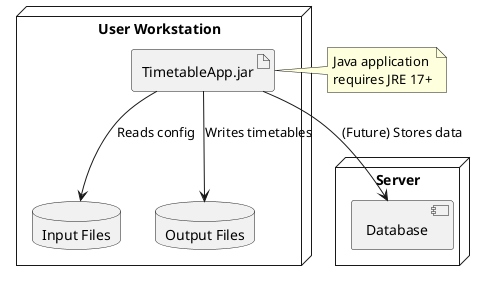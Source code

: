 @startuml
node "User Workstation" {
    artifact "TimetableApp.jar" as app
    database "Input Files" as inputs
    database "Output Files" as outputs
}

node "Server" {
    component "Database" as db
}

app --> inputs : Reads config
app --> outputs : Writes timetables
app --> db : (Future) Stores data

note right of app
    Java application
    requires JRE 17+
end note
@enduml